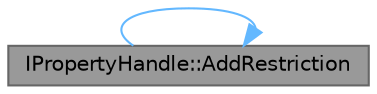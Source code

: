 digraph "IPropertyHandle::AddRestriction"
{
 // INTERACTIVE_SVG=YES
 // LATEX_PDF_SIZE
  bgcolor="transparent";
  edge [fontname=Helvetica,fontsize=10,labelfontname=Helvetica,labelfontsize=10];
  node [fontname=Helvetica,fontsize=10,shape=box,height=0.2,width=0.4];
  rankdir="LR";
  Node1 [id="Node000001",label="IPropertyHandle::AddRestriction",height=0.2,width=0.4,color="gray40", fillcolor="grey60", style="filled", fontcolor="black",tooltip="Adds a restriction to the possible values for this property."];
  Node1 -> Node1 [id="edge1_Node000001_Node000001",color="steelblue1",style="solid",tooltip=" "];
}
